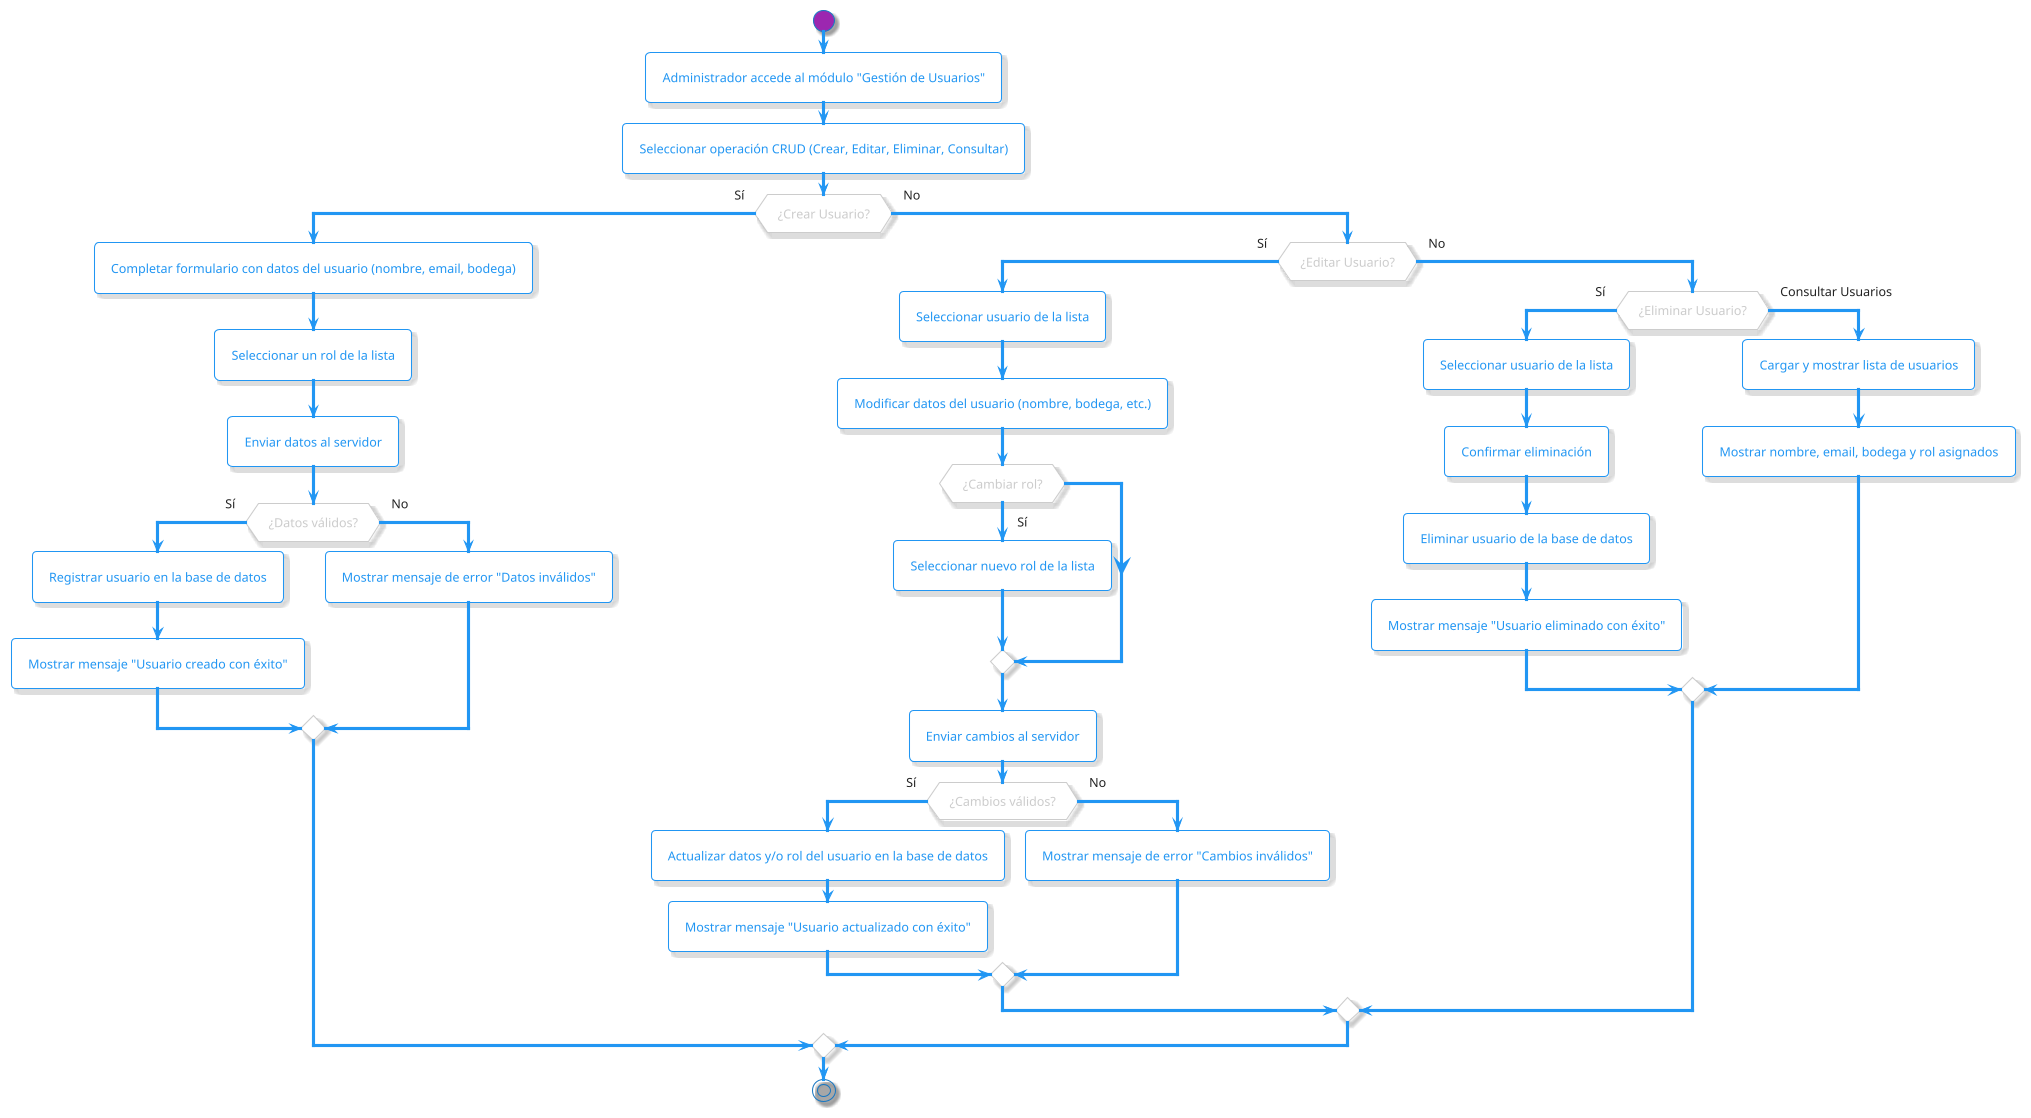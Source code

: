 @startuml Gestión-Usuarios
!theme materia-outline
skinparam defaultTextAlignment center
skinparam linetype ortho

start
:Administrador accede al módulo "Gestión de Usuarios";

:Seleccionar operación CRUD (Crear, Editar, Eliminar, Consultar);

if (¿Crear Usuario?) then (Sí)
  :Completar formulario con datos del usuario (nombre, email, bodega);
  :Seleccionar un rol de la lista;
  :Enviar datos al servidor;
  if (¿Datos válidos?) then (Sí)
    :Registrar usuario en la base de datos;
    :Mostrar mensaje "Usuario creado con éxito";
  else (No)
    :Mostrar mensaje de error "Datos inválidos";
  endif
else (No)
  if (¿Editar Usuario?) then (Sí)
    :Seleccionar usuario de la lista;
    :Modificar datos del usuario (nombre, bodega, etc.);
    if (¿Cambiar rol?) then (Sí)
      :Seleccionar nuevo rol de la lista;
    endif
    :Enviar cambios al servidor;
    if (¿Cambios válidos?) then (Sí)
      :Actualizar datos y/o rol del usuario en la base de datos;
      :Mostrar mensaje "Usuario actualizado con éxito";
    else (No)
      :Mostrar mensaje de error "Cambios inválidos";
    endif
  else (No)
    if (¿Eliminar Usuario?) then (Sí)
      :Seleccionar usuario de la lista;
      :Confirmar eliminación;
      :Eliminar usuario de la base de datos;
      :Mostrar mensaje "Usuario eliminado con éxito";
    else (Consultar Usuarios)
      :Cargar y mostrar lista de usuarios;
      :Mostrar nombre, email, bodega y rol asignados;
    endif
  endif
endif
stop
@enduml